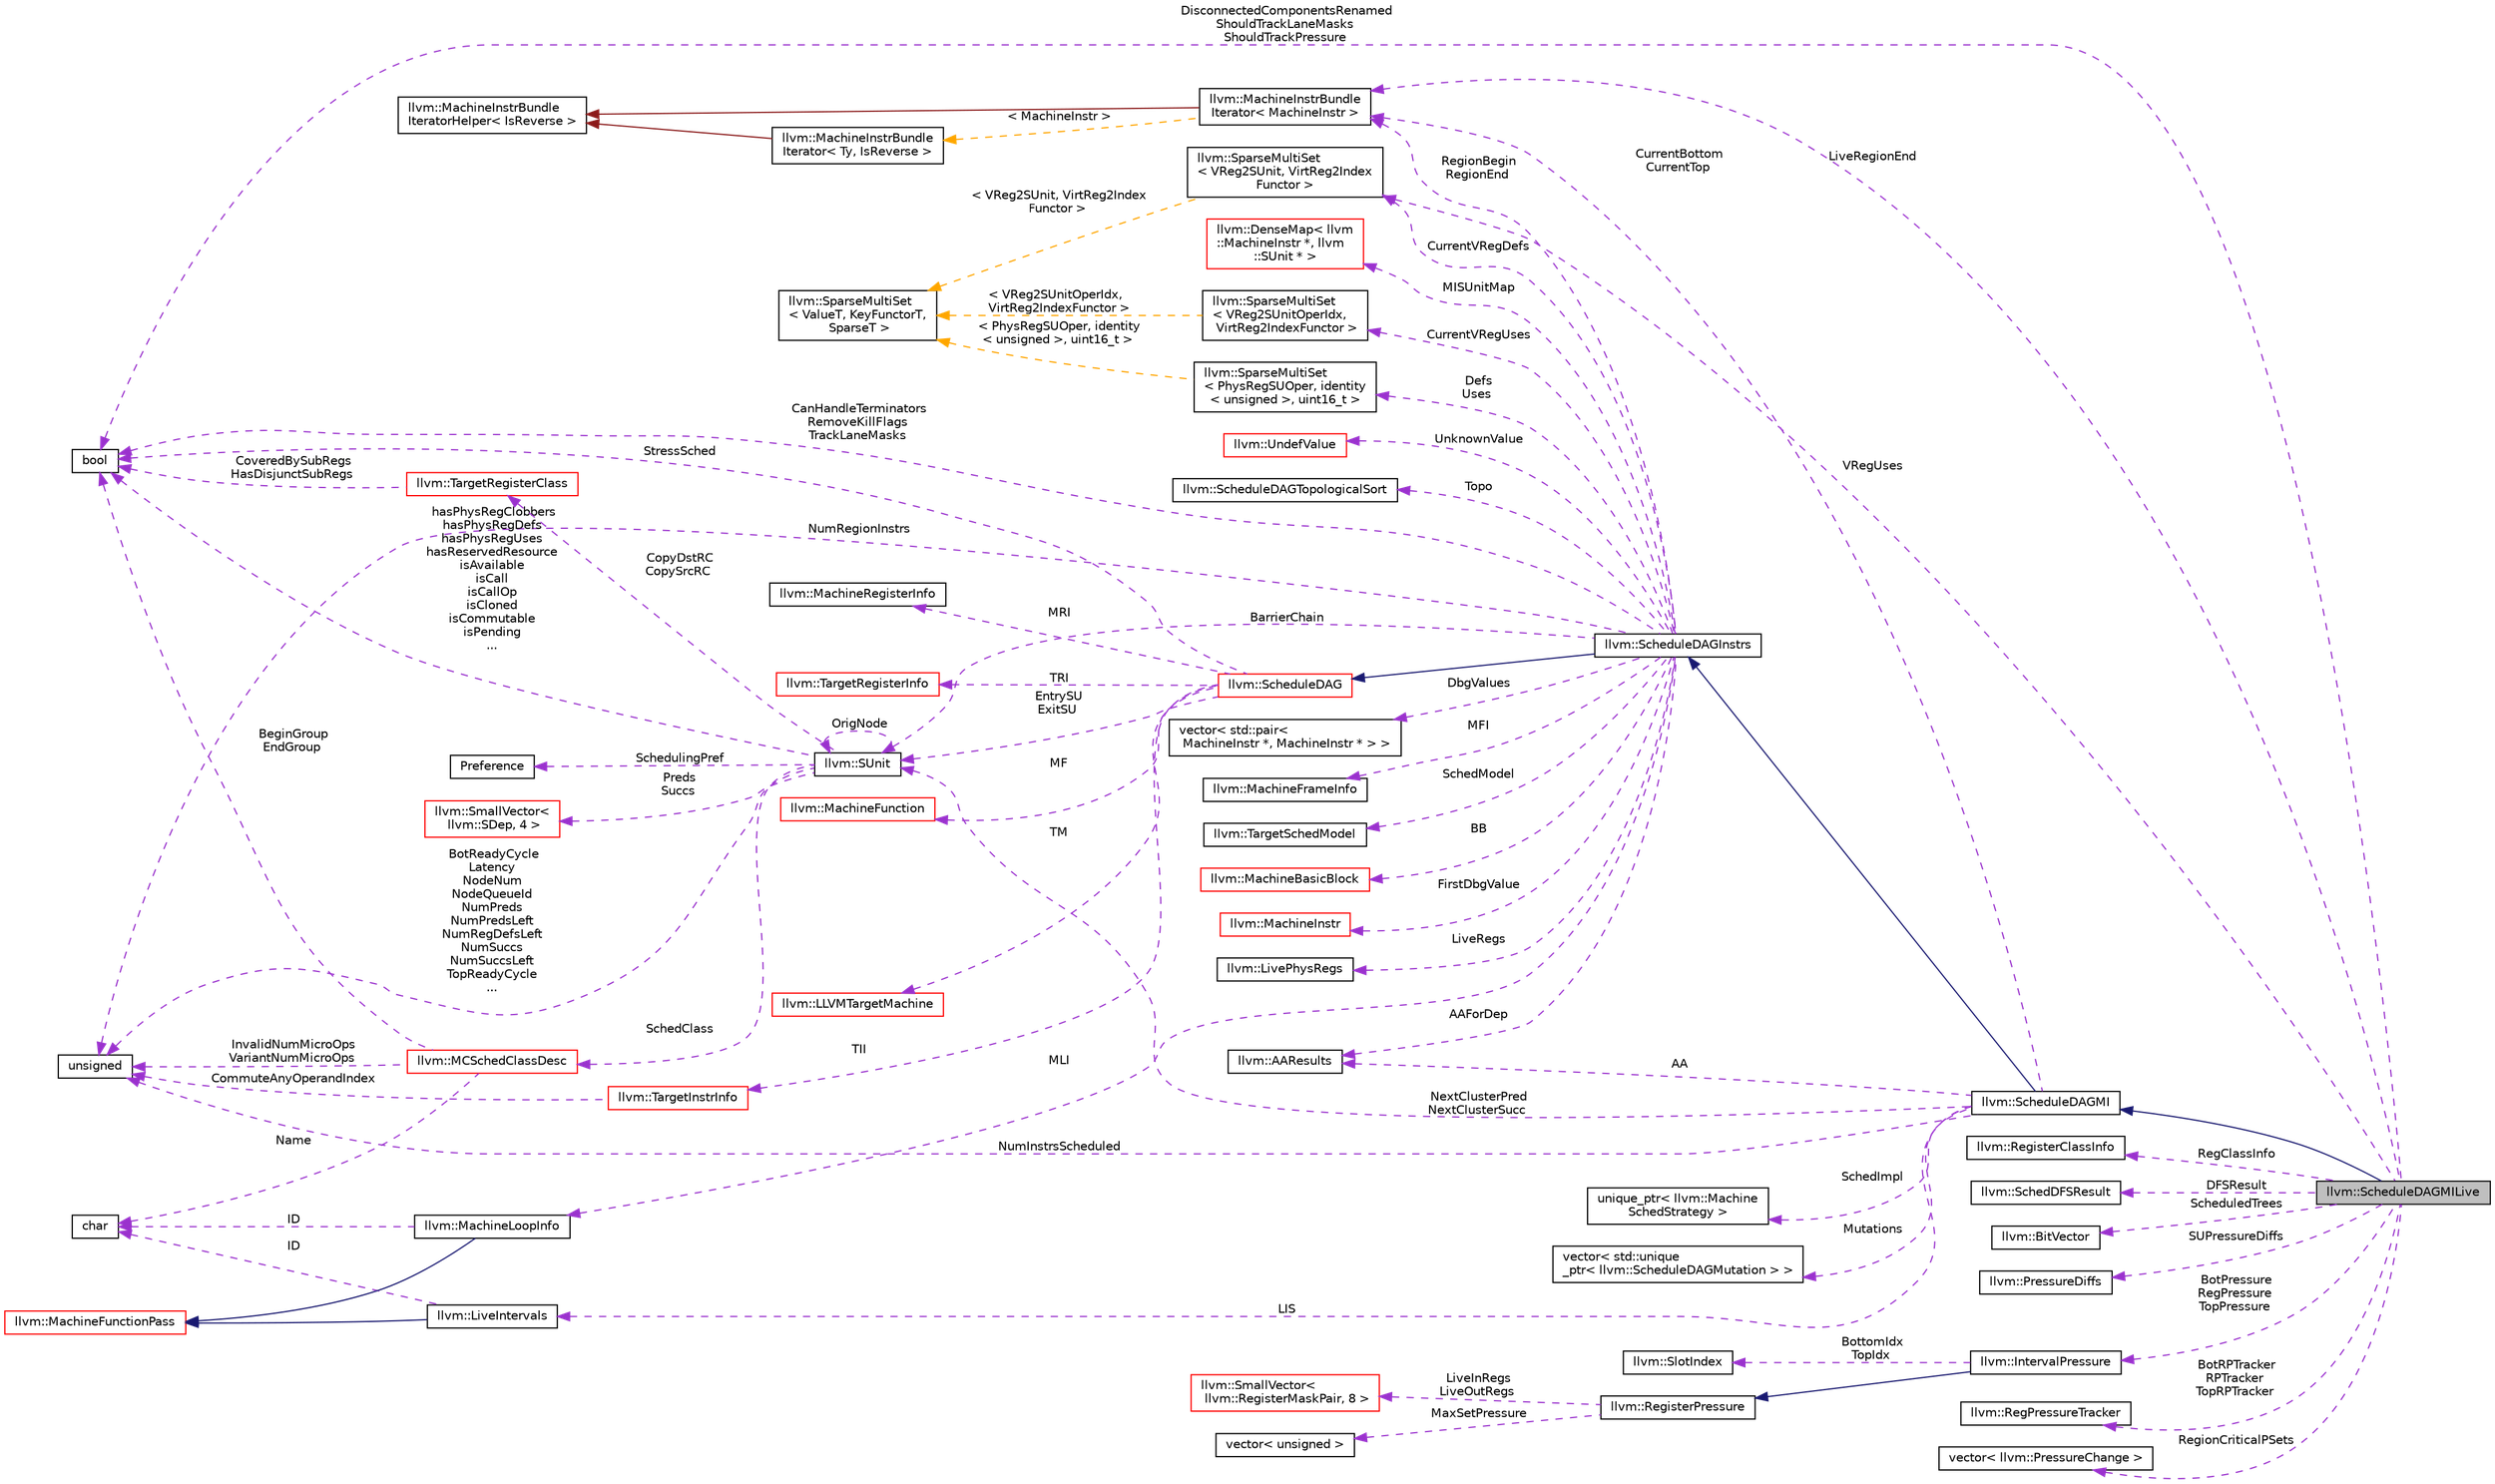 digraph "llvm::ScheduleDAGMILive"
{
 // LATEX_PDF_SIZE
  bgcolor="transparent";
  edge [fontname="Helvetica",fontsize="10",labelfontname="Helvetica",labelfontsize="10"];
  node [fontname="Helvetica",fontsize="10",shape="box"];
  rankdir="LR";
  Node1 [label="llvm::ScheduleDAGMILive",height=0.2,width=0.4,color="black", fillcolor="grey75", style="filled", fontcolor="black",tooltip="ScheduleDAGMILive is an implementation of ScheduleDAGInstrs that schedules machine instructions while..."];
  Node2 -> Node1 [dir="back",color="midnightblue",fontsize="10",style="solid",fontname="Helvetica"];
  Node2 [label="llvm::ScheduleDAGMI",height=0.2,width=0.4,color="black",URL="$classllvm_1_1ScheduleDAGMI.html",tooltip="ScheduleDAGMI is an implementation of ScheduleDAGInstrs that simply schedules machine instructions ac..."];
  Node3 -> Node2 [dir="back",color="midnightblue",fontsize="10",style="solid",fontname="Helvetica"];
  Node3 [label="llvm::ScheduleDAGInstrs",height=0.2,width=0.4,color="black",URL="$classllvm_1_1ScheduleDAGInstrs.html",tooltip="A ScheduleDAG for scheduling lists of MachineInstr."];
  Node4 -> Node3 [dir="back",color="midnightblue",fontsize="10",style="solid",fontname="Helvetica"];
  Node4 [label="llvm::ScheduleDAG",height=0.2,width=0.4,color="red",URL="$classllvm_1_1ScheduleDAG.html",tooltip=" "];
  Node5 -> Node4 [dir="back",color="darkorchid3",fontsize="10",style="dashed",label=" TM" ,fontname="Helvetica"];
  Node5 [label="llvm::LLVMTargetMachine",height=0.2,width=0.4,color="red",URL="$classllvm_1_1LLVMTargetMachine.html",tooltip="This class describes a target machine that is implemented with the LLVM target-independent code gener..."];
  Node33 -> Node4 [dir="back",color="darkorchid3",fontsize="10",style="dashed",label=" TII" ,fontname="Helvetica"];
  Node33 [label="llvm::TargetInstrInfo",height=0.2,width=0.4,color="red",URL="$classllvm_1_1TargetInstrInfo.html",tooltip="TargetInstrInfo - Interface to description of machine instruction set."];
  Node18 -> Node33 [dir="back",color="darkorchid3",fontsize="10",style="dashed",label=" CommuteAnyOperandIndex" ,fontname="Helvetica"];
  Node18 [label="unsigned",height=0.2,width=0.4,color="black",URL="$classunsigned.html",tooltip=" "];
  Node35 -> Node4 [dir="back",color="darkorchid3",fontsize="10",style="dashed",label=" TRI" ,fontname="Helvetica"];
  Node35 [label="llvm::TargetRegisterInfo",height=0.2,width=0.4,color="red",URL="$classllvm_1_1TargetRegisterInfo.html",tooltip="TargetRegisterInfo base class - We assume that the target defines a static array of TargetRegisterDes..."];
  Node37 -> Node4 [dir="back",color="darkorchid3",fontsize="10",style="dashed",label=" MF" ,fontname="Helvetica"];
  Node37 [label="llvm::MachineFunction",height=0.2,width=0.4,color="red",URL="$classllvm_1_1MachineFunction.html",tooltip=" "];
  Node53 -> Node4 [dir="back",color="darkorchid3",fontsize="10",style="dashed",label=" MRI" ,fontname="Helvetica"];
  Node53 [label="llvm::MachineRegisterInfo",height=0.2,width=0.4,color="black",URL="$classllvm_1_1MachineRegisterInfo.html",tooltip="MachineRegisterInfo - Keep track of information for virtual and physical registers,..."];
  Node55 -> Node4 [dir="back",color="darkorchid3",fontsize="10",style="dashed",label=" EntrySU\nExitSU" ,fontname="Helvetica"];
  Node55 [label="llvm::SUnit",height=0.2,width=0.4,color="black",URL="$classllvm_1_1SUnit.html",tooltip="Scheduling unit. This is a node in the scheduling DAG."];
  Node55 -> Node55 [dir="back",color="darkorchid3",fontsize="10",style="dashed",label=" OrigNode" ,fontname="Helvetica"];
  Node56 -> Node55 [dir="back",color="darkorchid3",fontsize="10",style="dashed",label=" SchedClass" ,fontname="Helvetica"];
  Node56 [label="llvm::MCSchedClassDesc",height=0.2,width=0.4,color="red",URL="$structllvm_1_1MCSchedClassDesc.html",tooltip="Summarize the scheduling resources required for an instruction of a particular scheduling class."];
  Node18 -> Node56 [dir="back",color="darkorchid3",fontsize="10",style="dashed",label=" InvalidNumMicroOps\nVariantNumMicroOps" ,fontname="Helvetica"];
  Node47 -> Node56 [dir="back",color="darkorchid3",fontsize="10",style="dashed",label=" Name" ,fontname="Helvetica"];
  Node47 [label="char",height=0.2,width=0.4,color="black",URL="$classchar.html",tooltip=" "];
  Node30 -> Node56 [dir="back",color="darkorchid3",fontsize="10",style="dashed",label=" BeginGroup\nEndGroup" ,fontname="Helvetica"];
  Node30 [label="bool",height=0.2,width=0.4,color="black",URL="$classbool.html",tooltip=" "];
  Node58 -> Node55 [dir="back",color="darkorchid3",fontsize="10",style="dashed",label=" Preds\nSuccs" ,fontname="Helvetica"];
  Node58 [label="llvm::SmallVector\<\l llvm::SDep, 4 \>",height=0.2,width=0.4,color="red",URL="$classllvm_1_1SmallVector.html",tooltip=" "];
  Node18 -> Node55 [dir="back",color="darkorchid3",fontsize="10",style="dashed",label=" BotReadyCycle\nLatency\nNodeNum\nNodeQueueId\nNumPreds\nNumPredsLeft\nNumRegDefsLeft\nNumSuccs\nNumSuccsLeft\nTopReadyCycle\n..." ,fontname="Helvetica"];
  Node30 -> Node55 [dir="back",color="darkorchid3",fontsize="10",style="dashed",label=" hasPhysRegClobbers\nhasPhysRegDefs\nhasPhysRegUses\nhasReservedResource\nisAvailable\nisCall\nisCallOp\nisCloned\nisCommutable\nisPending\n..." ,fontname="Helvetica"];
  Node61 -> Node55 [dir="back",color="darkorchid3",fontsize="10",style="dashed",label=" SchedulingPref" ,fontname="Helvetica"];
  Node61 [label="Preference",height=0.2,width=0.4,color="black",tooltip=" "];
  Node62 -> Node55 [dir="back",color="darkorchid3",fontsize="10",style="dashed",label=" CopyDstRC\nCopySrcRC" ,fontname="Helvetica"];
  Node62 [label="llvm::TargetRegisterClass",height=0.2,width=0.4,color="red",URL="$classllvm_1_1TargetRegisterClass.html",tooltip=" "];
  Node30 -> Node62 [dir="back",color="darkorchid3",fontsize="10",style="dashed",label=" CoveredBySubRegs\nHasDisjunctSubRegs" ,fontname="Helvetica"];
  Node30 -> Node4 [dir="back",color="darkorchid3",fontsize="10",style="dashed",label=" StressSched" ,fontname="Helvetica"];
  Node71 -> Node3 [dir="back",color="darkorchid3",fontsize="10",style="dashed",label=" MLI" ,fontname="Helvetica"];
  Node71 [label="llvm::MachineLoopInfo",height=0.2,width=0.4,color="black",URL="$classllvm_1_1MachineLoopInfo.html",tooltip=" "];
  Node72 -> Node71 [dir="back",color="midnightblue",fontsize="10",style="solid",fontname="Helvetica"];
  Node72 [label="llvm::MachineFunctionPass",height=0.2,width=0.4,color="red",URL="$classllvm_1_1MachineFunctionPass.html",tooltip="MachineFunctionPass - This class adapts the FunctionPass interface to allow convenient creation of pa..."];
  Node47 -> Node71 [dir="back",color="darkorchid3",fontsize="10",style="dashed",label=" ID" ,fontname="Helvetica"];
  Node75 -> Node3 [dir="back",color="darkorchid3",fontsize="10",style="dashed",label=" MFI" ,fontname="Helvetica"];
  Node75 [label="llvm::MachineFrameInfo",height=0.2,width=0.4,color="black",URL="$classllvm_1_1MachineFrameInfo.html",tooltip="The MachineFrameInfo class represents an abstract stack frame until prolog/epilog code is inserted."];
  Node76 -> Node3 [dir="back",color="darkorchid3",fontsize="10",style="dashed",label=" SchedModel" ,fontname="Helvetica"];
  Node76 [label="llvm::TargetSchedModel",height=0.2,width=0.4,color="black",URL="$classllvm_1_1TargetSchedModel.html",tooltip="Provide an instruction scheduling machine model to CodeGen passes."];
  Node30 -> Node3 [dir="back",color="darkorchid3",fontsize="10",style="dashed",label=" CanHandleTerminators\nRemoveKillFlags\nTrackLaneMasks" ,fontname="Helvetica"];
  Node77 -> Node3 [dir="back",color="darkorchid3",fontsize="10",style="dashed",label=" BB" ,fontname="Helvetica"];
  Node77 [label="llvm::MachineBasicBlock",height=0.2,width=0.4,color="red",URL="$classllvm_1_1MachineBasicBlock.html",tooltip=" "];
  Node87 -> Node3 [dir="back",color="darkorchid3",fontsize="10",style="dashed",label=" RegionBegin\nRegionEnd" ,fontname="Helvetica"];
  Node87 [label="llvm::MachineInstrBundle\lIterator\< MachineInstr \>",height=0.2,width=0.4,color="black",URL="$classllvm_1_1MachineInstrBundleIterator.html",tooltip=" "];
  Node88 -> Node87 [dir="back",color="firebrick4",fontsize="10",style="solid",fontname="Helvetica"];
  Node88 [label="llvm::MachineInstrBundle\lIteratorHelper\< IsReverse \>",height=0.2,width=0.4,color="black",URL="$structllvm_1_1MachineInstrBundleIteratorHelper.html",tooltip=" "];
  Node89 -> Node87 [dir="back",color="orange",fontsize="10",style="dashed",label=" \< MachineInstr \>" ,fontname="Helvetica"];
  Node89 [label="llvm::MachineInstrBundle\lIterator\< Ty, IsReverse \>",height=0.2,width=0.4,color="black",URL="$classllvm_1_1MachineInstrBundleIterator.html",tooltip="MachineBasicBlock iterator that automatically skips over MIs that are inside bundles (i...."];
  Node88 -> Node89 [dir="back",color="firebrick4",fontsize="10",style="solid",fontname="Helvetica"];
  Node18 -> Node3 [dir="back",color="darkorchid3",fontsize="10",style="dashed",label=" NumRegionInstrs" ,fontname="Helvetica"];
  Node90 -> Node3 [dir="back",color="darkorchid3",fontsize="10",style="dashed",label=" MISUnitMap" ,fontname="Helvetica"];
  Node90 [label="llvm::DenseMap\< llvm\l::MachineInstr *, llvm\l::SUnit * \>",height=0.2,width=0.4,color="red",URL="$classllvm_1_1DenseMap.html",tooltip=" "];
  Node95 -> Node3 [dir="back",color="darkorchid3",fontsize="10",style="dashed",label=" Defs\nUses" ,fontname="Helvetica"];
  Node95 [label="llvm::SparseMultiSet\l\< PhysRegSUOper, identity\l\< unsigned \>, uint16_t \>",height=0.2,width=0.4,color="black",URL="$classllvm_1_1SparseMultiSet.html",tooltip=" "];
  Node96 -> Node95 [dir="back",color="orange",fontsize="10",style="dashed",label=" \< PhysRegSUOper, identity\l\< unsigned \>, uint16_t \>" ,fontname="Helvetica"];
  Node96 [label="llvm::SparseMultiSet\l\< ValueT, KeyFunctorT,\l SparseT \>",height=0.2,width=0.4,color="black",URL="$classllvm_1_1SparseMultiSet.html",tooltip="Fast multiset implementation for objects that can be identified by small unsigned keys."];
  Node97 -> Node3 [dir="back",color="darkorchid3",fontsize="10",style="dashed",label=" CurrentVRegDefs" ,fontname="Helvetica"];
  Node97 [label="llvm::SparseMultiSet\l\< VReg2SUnit, VirtReg2Index\lFunctor \>",height=0.2,width=0.4,color="black",URL="$classllvm_1_1SparseMultiSet.html",tooltip=" "];
  Node96 -> Node97 [dir="back",color="orange",fontsize="10",style="dashed",label=" \< VReg2SUnit, VirtReg2Index\lFunctor \>" ,fontname="Helvetica"];
  Node98 -> Node3 [dir="back",color="darkorchid3",fontsize="10",style="dashed",label=" CurrentVRegUses" ,fontname="Helvetica"];
  Node98 [label="llvm::SparseMultiSet\l\< VReg2SUnitOperIdx,\l VirtReg2IndexFunctor \>",height=0.2,width=0.4,color="black",URL="$classllvm_1_1SparseMultiSet.html",tooltip=" "];
  Node96 -> Node98 [dir="back",color="orange",fontsize="10",style="dashed",label=" \< VReg2SUnitOperIdx,\l VirtReg2IndexFunctor \>" ,fontname="Helvetica"];
  Node99 -> Node3 [dir="back",color="darkorchid3",fontsize="10",style="dashed",label=" AAForDep" ,fontname="Helvetica"];
  Node99 [label="llvm::AAResults",height=0.2,width=0.4,color="black",URL="$classllvm_1_1AAResults.html",tooltip=" "];
  Node55 -> Node3 [dir="back",color="darkorchid3",fontsize="10",style="dashed",label=" BarrierChain" ,fontname="Helvetica"];
  Node100 -> Node3 [dir="back",color="darkorchid3",fontsize="10",style="dashed",label=" UnknownValue" ,fontname="Helvetica"];
  Node100 [label="llvm::UndefValue",height=0.2,width=0.4,color="red",URL="$classllvm_1_1UndefValue.html",tooltip="'undef' values are things that do not have specified contents."];
  Node105 -> Node3 [dir="back",color="darkorchid3",fontsize="10",style="dashed",label=" Topo" ,fontname="Helvetica"];
  Node105 [label="llvm::ScheduleDAGTopologicalSort",height=0.2,width=0.4,color="black",URL="$classllvm_1_1ScheduleDAGTopologicalSort.html",tooltip="This class can compute a topological ordering for SUnits and provides methods for dynamically updatin..."];
  Node106 -> Node3 [dir="back",color="darkorchid3",fontsize="10",style="dashed",label=" DbgValues" ,fontname="Helvetica"];
  Node106 [label="vector\< std::pair\<\l MachineInstr *, MachineInstr * \> \>",height=0.2,width=0.4,color="black",tooltip=" "];
  Node107 -> Node3 [dir="back",color="darkorchid3",fontsize="10",style="dashed",label=" FirstDbgValue" ,fontname="Helvetica"];
  Node107 [label="llvm::MachineInstr",height=0.2,width=0.4,color="red",URL="$classllvm_1_1MachineInstr.html",tooltip="Representation of each machine instruction."];
  Node110 -> Node3 [dir="back",color="darkorchid3",fontsize="10",style="dashed",label=" LiveRegs" ,fontname="Helvetica"];
  Node110 [label="llvm::LivePhysRegs",height=0.2,width=0.4,color="black",URL="$classllvm_1_1LivePhysRegs.html",tooltip="A set of physical registers with utility functions to track liveness when walking backward/forward th..."];
  Node99 -> Node2 [dir="back",color="darkorchid3",fontsize="10",style="dashed",label=" AA" ,fontname="Helvetica"];
  Node111 -> Node2 [dir="back",color="darkorchid3",fontsize="10",style="dashed",label=" LIS" ,fontname="Helvetica"];
  Node111 [label="llvm::LiveIntervals",height=0.2,width=0.4,color="black",URL="$classllvm_1_1LiveIntervals.html",tooltip=" "];
  Node72 -> Node111 [dir="back",color="midnightblue",fontsize="10",style="solid",fontname="Helvetica"];
  Node47 -> Node111 [dir="back",color="darkorchid3",fontsize="10",style="dashed",label=" ID" ,fontname="Helvetica"];
  Node112 -> Node2 [dir="back",color="darkorchid3",fontsize="10",style="dashed",label=" SchedImpl" ,fontname="Helvetica"];
  Node112 [label="unique_ptr\< llvm::Machine\lSchedStrategy \>",height=0.2,width=0.4,color="black",tooltip=" "];
  Node113 -> Node2 [dir="back",color="darkorchid3",fontsize="10",style="dashed",label=" Mutations" ,fontname="Helvetica"];
  Node113 [label="vector\< std::unique\l_ptr\< llvm::ScheduleDAGMutation \> \>",height=0.2,width=0.4,color="black",tooltip=" "];
  Node87 -> Node2 [dir="back",color="darkorchid3",fontsize="10",style="dashed",label=" CurrentBottom\nCurrentTop" ,fontname="Helvetica"];
  Node55 -> Node2 [dir="back",color="darkorchid3",fontsize="10",style="dashed",label=" NextClusterPred\nNextClusterSucc" ,fontname="Helvetica"];
  Node18 -> Node2 [dir="back",color="darkorchid3",fontsize="10",style="dashed",label=" NumInstrsScheduled" ,fontname="Helvetica"];
  Node114 -> Node1 [dir="back",color="darkorchid3",fontsize="10",style="dashed",label=" RegClassInfo" ,fontname="Helvetica"];
  Node114 [label="llvm::RegisterClassInfo",height=0.2,width=0.4,color="black",URL="$classllvm_1_1RegisterClassInfo.html",tooltip=" "];
  Node115 -> Node1 [dir="back",color="darkorchid3",fontsize="10",style="dashed",label=" DFSResult" ,fontname="Helvetica"];
  Node115 [label="llvm::SchedDFSResult",height=0.2,width=0.4,color="black",URL="$classllvm_1_1SchedDFSResult.html",tooltip="Compute the values of each DAG node for various metrics during DFS."];
  Node116 -> Node1 [dir="back",color="darkorchid3",fontsize="10",style="dashed",label=" ScheduledTrees" ,fontname="Helvetica"];
  Node116 [label="llvm::BitVector",height=0.2,width=0.4,color="black",URL="$classllvm_1_1BitVector.html",tooltip=" "];
  Node87 -> Node1 [dir="back",color="darkorchid3",fontsize="10",style="dashed",label=" LiveRegionEnd" ,fontname="Helvetica"];
  Node97 -> Node1 [dir="back",color="darkorchid3",fontsize="10",style="dashed",label=" VRegUses" ,fontname="Helvetica"];
  Node117 -> Node1 [dir="back",color="darkorchid3",fontsize="10",style="dashed",label=" SUPressureDiffs" ,fontname="Helvetica"];
  Node117 [label="llvm::PressureDiffs",height=0.2,width=0.4,color="black",URL="$classllvm_1_1PressureDiffs.html",tooltip="Array of PressureDiffs."];
  Node30 -> Node1 [dir="back",color="darkorchid3",fontsize="10",style="dashed",label=" DisconnectedComponentsRenamed\nShouldTrackLaneMasks\nShouldTrackPressure" ,fontname="Helvetica"];
  Node118 -> Node1 [dir="back",color="darkorchid3",fontsize="10",style="dashed",label=" BotPressure\nRegPressure\nTopPressure" ,fontname="Helvetica"];
  Node118 [label="llvm::IntervalPressure",height=0.2,width=0.4,color="black",URL="$structllvm_1_1IntervalPressure.html",tooltip="RegisterPressure computed within a region of instructions delimited by TopIdx and BottomIdx."];
  Node119 -> Node118 [dir="back",color="midnightblue",fontsize="10",style="solid",fontname="Helvetica"];
  Node119 [label="llvm::RegisterPressure",height=0.2,width=0.4,color="black",URL="$structllvm_1_1RegisterPressure.html",tooltip="Base class for register pressure results."];
  Node120 -> Node119 [dir="back",color="darkorchid3",fontsize="10",style="dashed",label=" MaxSetPressure" ,fontname="Helvetica"];
  Node120 [label="vector\< unsigned \>",height=0.2,width=0.4,color="black",tooltip=" "];
  Node121 -> Node119 [dir="back",color="darkorchid3",fontsize="10",style="dashed",label=" LiveInRegs\nLiveOutRegs" ,fontname="Helvetica"];
  Node121 [label="llvm::SmallVector\<\l llvm::RegisterMaskPair, 8 \>",height=0.2,width=0.4,color="red",URL="$classllvm_1_1SmallVector.html",tooltip=" "];
  Node124 -> Node118 [dir="back",color="darkorchid3",fontsize="10",style="dashed",label=" BottomIdx\nTopIdx" ,fontname="Helvetica"];
  Node124 [label="llvm::SlotIndex",height=0.2,width=0.4,color="black",URL="$classllvm_1_1SlotIndex.html",tooltip="SlotIndex - An opaque wrapper around machine indexes."];
  Node125 -> Node1 [dir="back",color="darkorchid3",fontsize="10",style="dashed",label=" BotRPTracker\nRPTracker\nTopRPTracker" ,fontname="Helvetica"];
  Node125 [label="llvm::RegPressureTracker",height=0.2,width=0.4,color="black",URL="$classllvm_1_1RegPressureTracker.html",tooltip="Track the current register pressure at some position in the instruction stream, and remember the high..."];
  Node126 -> Node1 [dir="back",color="darkorchid3",fontsize="10",style="dashed",label=" RegionCriticalPSets" ,fontname="Helvetica"];
  Node126 [label="vector\< llvm::PressureChange \>",height=0.2,width=0.4,color="black",tooltip=" "];
}
